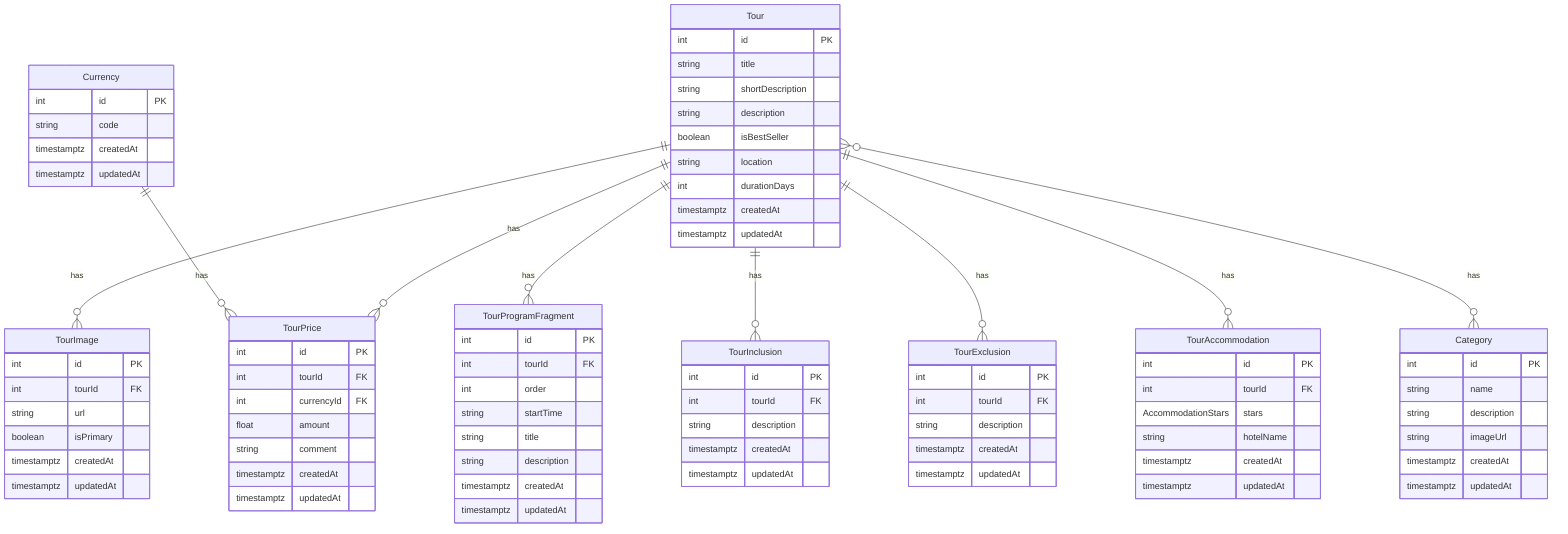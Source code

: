 erDiagram
    Tour ||--o{ TourImage : has
    Tour ||--o{ TourProgramFragment : has
    Tour ||--o{ TourPrice : has
    Tour ||--o{ TourInclusion : has
    Tour ||--o{ TourExclusion : has
    Tour ||--o{ TourAccommodation : has
    Tour }o--o{ Category : has
    Currency ||--o{ TourPrice : has

    Tour {
        int id PK
        string title
        string shortDescription
        string description
        boolean isBestSeller
        string location
        int durationDays
        timestamptz createdAt
        timestamptz updatedAt
    }

    TourAccommodation {
        int id PK
        int tourId FK
        AccommodationStars stars
        string hotelName
        timestamptz createdAt
        timestamptz updatedAt
    }

    TourInclusion {
        int id PK
        int tourId FK
        string description
        timestamptz createdAt
        timestamptz updatedAt
    }

    TourExclusion {
        int id PK
        int tourId FK
        string description
        timestamptz createdAt
        timestamptz updatedAt
    }

    TourImage {
        int id PK
        int tourId FK
        string url
        boolean isPrimary
        timestamptz createdAt
        timestamptz updatedAt
    }

    TourProgramFragment {
        int id PK
        int tourId FK
        int order
        string startTime
        string title
        string description
        timestamptz createdAt
        timestamptz updatedAt
    }

    Category {
        int id PK
        string name
        string description
        string imageUrl
        timestamptz createdAt
        timestamptz updatedAt
    }

    TourPrice {
        int id PK
        int tourId FK
        int currencyId FK
        float amount
        string comment
        timestamptz createdAt
        timestamptz updatedAt
    }

    Currency {
        int id PK
        string code
        timestamptz createdAt
        timestamptz updatedAt
    }